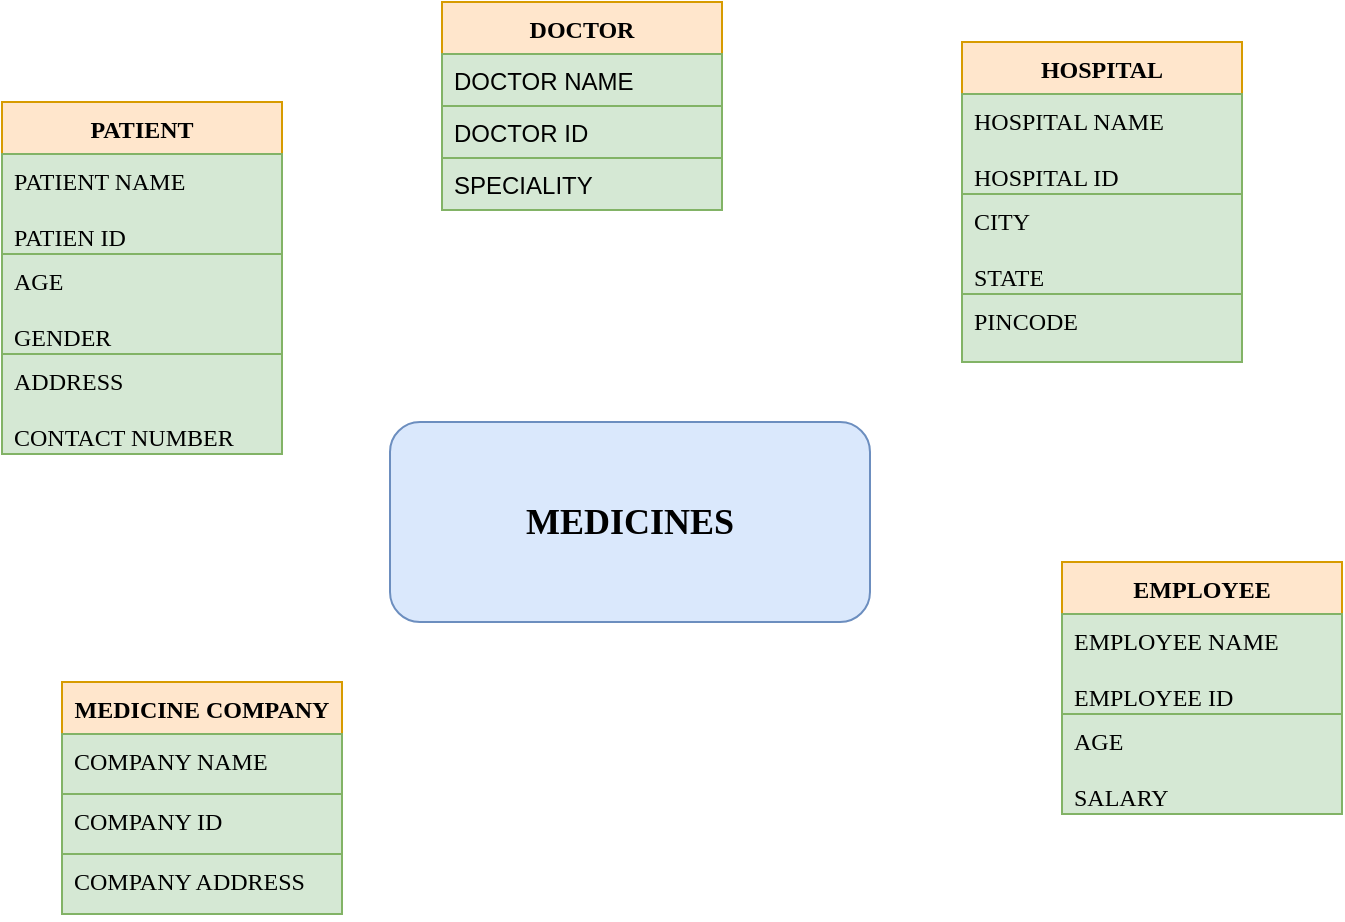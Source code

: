 <mxfile version="14.9.3" type="github"><diagram id="R2lEEEUBdFMjLlhIrx00" name="Page-1"><mxGraphModel dx="1038" dy="556" grid="1" gridSize="10" guides="1" tooltips="1" connect="1" arrows="1" fold="1" page="1" pageScale="1" pageWidth="827" pageHeight="1169" math="0" shadow="0" extFonts="Permanent Marker^https://fonts.googleapis.com/css?family=Permanent+Marker"><root><mxCell id="0"/><mxCell id="1" parent="0"/><mxCell id="Cv6MvL1ZVe2ypQdvTWrv-3" value="&lt;p style=&quot;font-size: 18px&quot;&gt;&lt;font face=&quot;Times New Roman&quot;&gt;&lt;b&gt;MEDICINES&lt;/b&gt;&lt;/font&gt;&lt;/p&gt;" style="rounded=1;whiteSpace=wrap;html=1;fillColor=#dae8fc;strokeColor=#6c8ebf;" parent="1" vertex="1"><mxGeometry x="294" y="320" width="240" height="100" as="geometry"/></mxCell><mxCell id="Cv6MvL1ZVe2ypQdvTWrv-12" value="DOCTOR" style="swimlane;fontStyle=1;childLayout=stackLayout;horizontal=1;startSize=26;horizontalStack=0;resizeParent=1;resizeParentMax=0;resizeLast=0;collapsible=1;marginBottom=0;fontFamily=Times New Roman;fillColor=#ffe6cc;strokeColor=#d79b00;" parent="1" vertex="1"><mxGeometry x="320" y="110" width="140" height="104" as="geometry"/></mxCell><mxCell id="Cv6MvL1ZVe2ypQdvTWrv-13" value="DOCTOR NAME" style="text;strokeColor=#82b366;fillColor=#d5e8d4;align=left;verticalAlign=top;spacingLeft=4;spacingRight=4;overflow=hidden;rotatable=0;points=[[0,0.5],[1,0.5]];portConstraint=eastwest;" parent="Cv6MvL1ZVe2ypQdvTWrv-12" vertex="1"><mxGeometry y="26" width="140" height="26" as="geometry"/></mxCell><mxCell id="Cv6MvL1ZVe2ypQdvTWrv-14" value="DOCTOR ID" style="text;strokeColor=#82b366;fillColor=#d5e8d4;align=left;verticalAlign=top;spacingLeft=4;spacingRight=4;overflow=hidden;rotatable=0;points=[[0,0.5],[1,0.5]];portConstraint=eastwest;" parent="Cv6MvL1ZVe2ypQdvTWrv-12" vertex="1"><mxGeometry y="52" width="140" height="26" as="geometry"/></mxCell><mxCell id="Cv6MvL1ZVe2ypQdvTWrv-15" value="SPECIALITY" style="text;strokeColor=#82b366;fillColor=#d5e8d4;align=left;verticalAlign=top;spacingLeft=4;spacingRight=4;overflow=hidden;rotatable=0;points=[[0,0.5],[1,0.5]];portConstraint=eastwest;" parent="Cv6MvL1ZVe2ypQdvTWrv-12" vertex="1"><mxGeometry y="78" width="140" height="26" as="geometry"/></mxCell><mxCell id="Cv6MvL1ZVe2ypQdvTWrv-20" value="PATIENT" style="swimlane;fontStyle=1;childLayout=stackLayout;horizontal=1;startSize=26;horizontalStack=0;resizeParent=1;resizeParentMax=0;resizeLast=0;collapsible=1;marginBottom=0;fontFamily=Times New Roman;fillColor=#ffe6cc;strokeColor=#d79b00;" parent="1" vertex="1"><mxGeometry x="100" y="160" width="140" height="176" as="geometry"/></mxCell><mxCell id="Cv6MvL1ZVe2ypQdvTWrv-21" value="PATIENT NAME&#10;&#10;PATIEN ID&#10;" style="text;strokeColor=#82b366;fillColor=#d5e8d4;align=left;verticalAlign=top;spacingLeft=4;spacingRight=4;overflow=hidden;rotatable=0;points=[[0,0.5],[1,0.5]];portConstraint=eastwest;fontFamily=Times New Roman;" parent="Cv6MvL1ZVe2ypQdvTWrv-20" vertex="1"><mxGeometry y="26" width="140" height="50" as="geometry"/></mxCell><mxCell id="Cv6MvL1ZVe2ypQdvTWrv-22" value="AGE&#10;&#10;GENDER" style="text;strokeColor=#82b366;fillColor=#d5e8d4;align=left;verticalAlign=top;spacingLeft=4;spacingRight=4;overflow=hidden;rotatable=0;points=[[0,0.5],[1,0.5]];portConstraint=eastwest;fontFamily=Times New Roman;" parent="Cv6MvL1ZVe2ypQdvTWrv-20" vertex="1"><mxGeometry y="76" width="140" height="50" as="geometry"/></mxCell><mxCell id="Cv6MvL1ZVe2ypQdvTWrv-23" value="ADDRESS&#10;&#10;CONTACT NUMBER" style="text;strokeColor=#82b366;fillColor=#d5e8d4;align=left;verticalAlign=top;spacingLeft=4;spacingRight=4;overflow=hidden;rotatable=0;points=[[0,0.5],[1,0.5]];portConstraint=eastwest;fontFamily=Times New Roman;strokeWidth=1;" parent="Cv6MvL1ZVe2ypQdvTWrv-20" vertex="1"><mxGeometry y="126" width="140" height="50" as="geometry"/></mxCell><mxCell id="Cv6MvL1ZVe2ypQdvTWrv-47" value="MEDICINE COMPANY" style="swimlane;fontStyle=1;childLayout=stackLayout;horizontal=1;startSize=26;horizontalStack=0;resizeParent=1;resizeParentMax=0;resizeLast=0;collapsible=1;marginBottom=0;fontFamily=Times New Roman;fillColor=#ffe6cc;strokeColor=#d79b00;" parent="1" vertex="1"><mxGeometry x="130" y="450" width="140" height="116" as="geometry"/></mxCell><mxCell id="Cv6MvL1ZVe2ypQdvTWrv-48" value="COMPANY NAME" style="text;strokeColor=#82b366;fillColor=#d5e8d4;align=left;verticalAlign=top;spacingLeft=4;spacingRight=4;overflow=hidden;rotatable=0;points=[[0,0.5],[1,0.5]];portConstraint=eastwest;fontFamily=Times New Roman;fontStyle=0" parent="Cv6MvL1ZVe2ypQdvTWrv-47" vertex="1"><mxGeometry y="26" width="140" height="30" as="geometry"/></mxCell><mxCell id="Cv6MvL1ZVe2ypQdvTWrv-49" value="COMPANY ID" style="text;strokeColor=#82b366;fillColor=#d5e8d4;align=left;verticalAlign=top;spacingLeft=4;spacingRight=4;overflow=hidden;rotatable=0;points=[[0,0.5],[1,0.5]];portConstraint=eastwest;fontFamily=Times New Roman;" parent="Cv6MvL1ZVe2ypQdvTWrv-47" vertex="1"><mxGeometry y="56" width="140" height="30" as="geometry"/></mxCell><mxCell id="Cv6MvL1ZVe2ypQdvTWrv-50" value="COMPANY ADDRESS" style="text;strokeColor=#82b366;fillColor=#d5e8d4;align=left;verticalAlign=top;spacingLeft=4;spacingRight=4;overflow=hidden;rotatable=0;points=[[0,0.5],[1,0.5]];portConstraint=eastwest;fontFamily=Times New Roman;strokeWidth=1;" parent="Cv6MvL1ZVe2ypQdvTWrv-47" vertex="1"><mxGeometry y="86" width="140" height="30" as="geometry"/></mxCell><mxCell id="Cv6MvL1ZVe2ypQdvTWrv-51" value="EMPLOYEE" style="swimlane;fontStyle=1;childLayout=stackLayout;horizontal=1;startSize=26;horizontalStack=0;resizeParent=1;resizeParentMax=0;resizeLast=0;collapsible=1;marginBottom=0;fontFamily=Times New Roman;fillColor=#ffe6cc;strokeColor=#d79b00;" parent="1" vertex="1"><mxGeometry x="630" y="390" width="140" height="126" as="geometry"/></mxCell><mxCell id="Cv6MvL1ZVe2ypQdvTWrv-52" value="EMPLOYEE NAME&#10;&#10;EMPLOYEE ID" style="text;strokeColor=#82b366;fillColor=#d5e8d4;align=left;verticalAlign=top;spacingLeft=4;spacingRight=4;overflow=hidden;rotatable=0;points=[[0,0.5],[1,0.5]];portConstraint=eastwest;fontFamily=Times New Roman;" parent="Cv6MvL1ZVe2ypQdvTWrv-51" vertex="1"><mxGeometry y="26" width="140" height="50" as="geometry"/></mxCell><mxCell id="Cv6MvL1ZVe2ypQdvTWrv-53" value="AGE&#10;&#10;SALARY" style="text;strokeColor=#82b366;fillColor=#d5e8d4;align=left;verticalAlign=top;spacingLeft=4;spacingRight=4;overflow=hidden;rotatable=0;points=[[0,0.5],[1,0.5]];portConstraint=eastwest;fontFamily=Times New Roman;" parent="Cv6MvL1ZVe2ypQdvTWrv-51" vertex="1"><mxGeometry y="76" width="140" height="50" as="geometry"/></mxCell><mxCell id="Cv6MvL1ZVe2ypQdvTWrv-55" value="HOSPITAL" style="swimlane;fontStyle=1;childLayout=stackLayout;horizontal=1;startSize=26;horizontalStack=0;resizeParent=1;resizeParentMax=0;resizeLast=0;collapsible=1;marginBottom=0;fontFamily=Times New Roman;fillColor=#ffe6cc;strokeColor=#d79b00;" parent="1" vertex="1"><mxGeometry x="580" y="130" width="140" height="160" as="geometry"/></mxCell><mxCell id="Cv6MvL1ZVe2ypQdvTWrv-56" value="HOSPITAL NAME&#10;&#10;HOSPITAL ID" style="text;strokeColor=#82b366;fillColor=#d5e8d4;align=left;verticalAlign=top;spacingLeft=4;spacingRight=4;overflow=hidden;rotatable=0;points=[[0,0.5],[1,0.5]];portConstraint=eastwest;fontFamily=Times New Roman;" parent="Cv6MvL1ZVe2ypQdvTWrv-55" vertex="1"><mxGeometry y="26" width="140" height="50" as="geometry"/></mxCell><mxCell id="Cv6MvL1ZVe2ypQdvTWrv-57" value="CITY&#10;&#10;STATE" style="text;strokeColor=#82b366;fillColor=#d5e8d4;align=left;verticalAlign=top;spacingLeft=4;spacingRight=4;overflow=hidden;rotatable=0;points=[[0,0.5],[1,0.5]];portConstraint=eastwest;fontFamily=Times New Roman;" parent="Cv6MvL1ZVe2ypQdvTWrv-55" vertex="1"><mxGeometry y="76" width="140" height="50" as="geometry"/></mxCell><mxCell id="Cv6MvL1ZVe2ypQdvTWrv-58" value="PINCODE&#10;" style="text;strokeColor=#82b366;fillColor=#d5e8d4;align=left;verticalAlign=top;spacingLeft=4;spacingRight=4;overflow=hidden;rotatable=0;points=[[0,0.5],[1,0.5]];portConstraint=eastwest;fontFamily=Times New Roman;strokeWidth=1;" parent="Cv6MvL1ZVe2ypQdvTWrv-55" vertex="1"><mxGeometry y="126" width="140" height="34" as="geometry"/></mxCell></root></mxGraphModel></diagram></mxfile>
